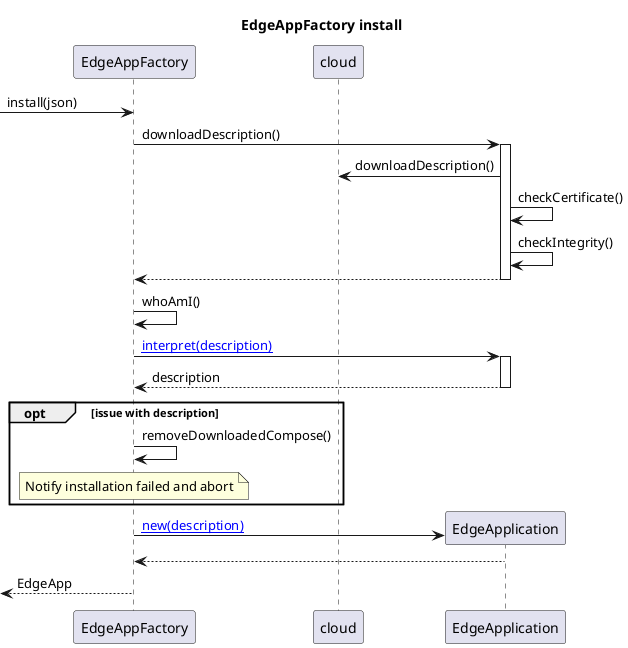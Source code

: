 @startuml
title "EdgeAppFactory install"

participant EdgeAppFactory as EAF
participant cloud
participant EdgeApplication as EApp

[->EAF: install(json)

EAF->EApp ++: downloadDescription()

EApp->cloud: downloadDescription()
EApp->EApp: checkCertificate()
EApp->EApp: checkIntegrity()

EApp-->EAF --:

EAF->EAF: whoAmI()
EAF->EApp ++: [[http://www.plantuml.com/plantuml/proxy?cache=no&src=https://raw.githubusercontent.com/se-edge/diagrams/develop/ApplicationManager/ComposeApplication.interpret.puml&fmt=svg interpret(description)]]

EApp-->EAF --: description

opt issue with description
    EAF->EAF: removeDownloadedCompose()
    note over EAF: Notify installation failed and abort
end

EAF->EApp **: [[http://www.plantuml.com/plantuml/proxy?cache=no&src=https://raw.githubusercontent.com/se-edge/diagrams/develop/ApplicationManager/ComposeApplication.new.puml&fmt=svg new(description)]]
EApp-->EAF --:

EAF-->[: EdgeApp

@enduml
